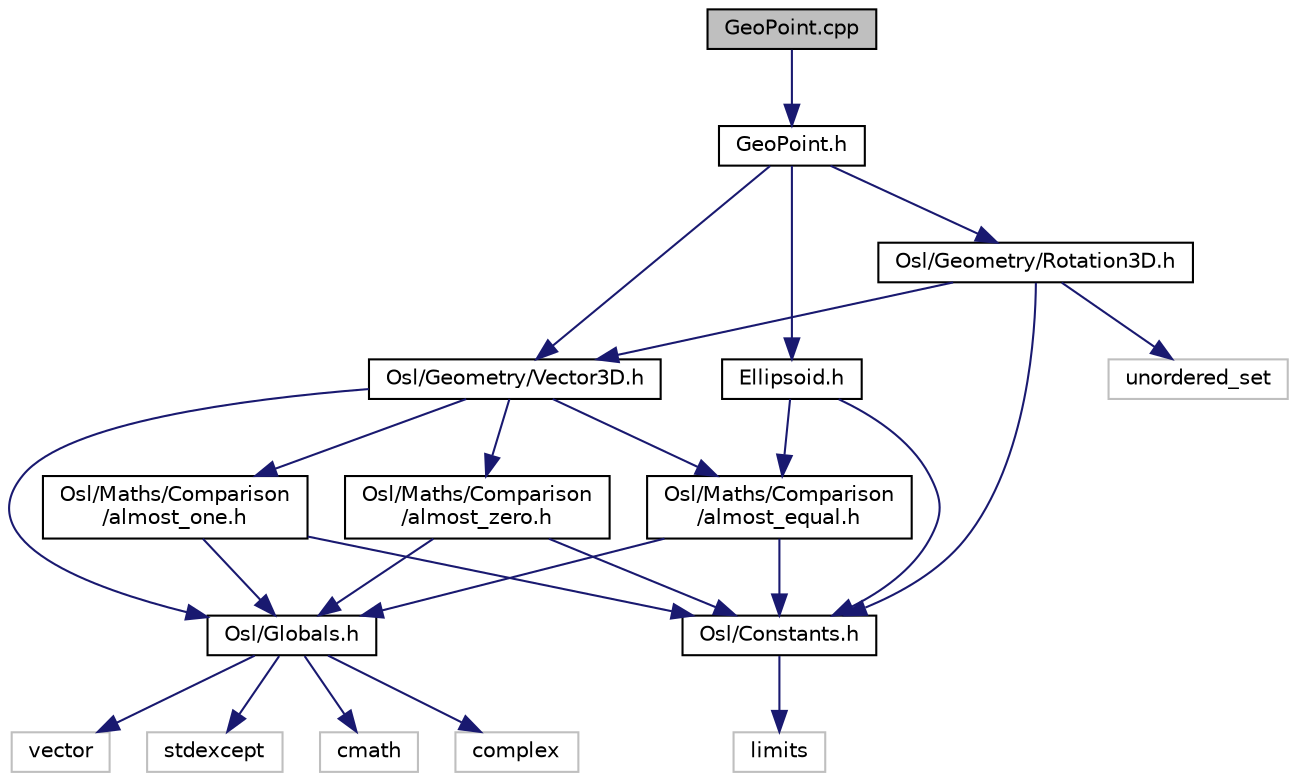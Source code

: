 digraph "GeoPoint.cpp"
{
 // LATEX_PDF_SIZE
  edge [fontname="Helvetica",fontsize="10",labelfontname="Helvetica",labelfontsize="10"];
  node [fontname="Helvetica",fontsize="10",shape=record];
  Node1 [label="GeoPoint.cpp",height=0.2,width=0.4,color="black", fillcolor="grey75", style="filled", fontcolor="black",tooltip="Source file of Osl::Geography::GeoPoint class."];
  Node1 -> Node2 [color="midnightblue",fontsize="10",style="solid"];
  Node2 [label="GeoPoint.h",height=0.2,width=0.4,color="black", fillcolor="white", style="filled",URL="$GeoPoint_8h.html",tooltip="Header file of Osl::Geography::GeoPoint class."];
  Node2 -> Node3 [color="midnightblue",fontsize="10",style="solid"];
  Node3 [label="Ellipsoid.h",height=0.2,width=0.4,color="black", fillcolor="white", style="filled",URL="$Ellipsoid_8h.html",tooltip="Header file of Osl::Geography::Ellipsoid class."];
  Node3 -> Node4 [color="midnightblue",fontsize="10",style="solid"];
  Node4 [label="Osl/Constants.h",height=0.2,width=0.4,color="black", fillcolor="white", style="filled",URL="$Constants_8h.html",tooltip="Header file for the Osl::Constants namespace."];
  Node4 -> Node5 [color="midnightblue",fontsize="10",style="solid"];
  Node5 [label="limits",height=0.2,width=0.4,color="grey75", fillcolor="white", style="filled",tooltip=" "];
  Node3 -> Node6 [color="midnightblue",fontsize="10",style="solid"];
  Node6 [label="Osl/Maths/Comparison\l/almost_equal.h",height=0.2,width=0.4,color="black", fillcolor="white", style="filled",URL="$almost__equal_8h.html",tooltip="Header file for the Osl::Maths::Comparison::almost_equal functions."];
  Node6 -> Node7 [color="midnightblue",fontsize="10",style="solid"];
  Node7 [label="Osl/Globals.h",height=0.2,width=0.4,color="black", fillcolor="white", style="filled",URL="$Globals_8h.html",tooltip="Header file for global typedefs definition."];
  Node7 -> Node8 [color="midnightblue",fontsize="10",style="solid"];
  Node8 [label="cmath",height=0.2,width=0.4,color="grey75", fillcolor="white", style="filled",tooltip=" "];
  Node7 -> Node9 [color="midnightblue",fontsize="10",style="solid"];
  Node9 [label="complex",height=0.2,width=0.4,color="grey75", fillcolor="white", style="filled",tooltip=" "];
  Node7 -> Node10 [color="midnightblue",fontsize="10",style="solid"];
  Node10 [label="vector",height=0.2,width=0.4,color="grey75", fillcolor="white", style="filled",tooltip=" "];
  Node7 -> Node11 [color="midnightblue",fontsize="10",style="solid"];
  Node11 [label="stdexcept",height=0.2,width=0.4,color="grey75", fillcolor="white", style="filled",tooltip=" "];
  Node6 -> Node4 [color="midnightblue",fontsize="10",style="solid"];
  Node2 -> Node12 [color="midnightblue",fontsize="10",style="solid"];
  Node12 [label="Osl/Geometry/Vector3D.h",height=0.2,width=0.4,color="black", fillcolor="white", style="filled",URL="$Vector3D_8h.html",tooltip="Header file of Osl::Geometry::Vector3D class."];
  Node12 -> Node7 [color="midnightblue",fontsize="10",style="solid"];
  Node12 -> Node6 [color="midnightblue",fontsize="10",style="solid"];
  Node12 -> Node13 [color="midnightblue",fontsize="10",style="solid"];
  Node13 [label="Osl/Maths/Comparison\l/almost_one.h",height=0.2,width=0.4,color="black", fillcolor="white", style="filled",URL="$almost__one_8h.html",tooltip="Header file for the Osl::Maths::Comparison::almost_one functions."];
  Node13 -> Node7 [color="midnightblue",fontsize="10",style="solid"];
  Node13 -> Node4 [color="midnightblue",fontsize="10",style="solid"];
  Node12 -> Node14 [color="midnightblue",fontsize="10",style="solid"];
  Node14 [label="Osl/Maths/Comparison\l/almost_zero.h",height=0.2,width=0.4,color="black", fillcolor="white", style="filled",URL="$almost__zero_8h.html",tooltip="Header file for the Osl::Maths::Comparison::almost_zero functions."];
  Node14 -> Node7 [color="midnightblue",fontsize="10",style="solid"];
  Node14 -> Node4 [color="midnightblue",fontsize="10",style="solid"];
  Node2 -> Node15 [color="midnightblue",fontsize="10",style="solid"];
  Node15 [label="Osl/Geometry/Rotation3D.h",height=0.2,width=0.4,color="black", fillcolor="white", style="filled",URL="$Rotation3D_8h.html",tooltip="Header file of Osl::Geometry::Rotation3D class."];
  Node15 -> Node16 [color="midnightblue",fontsize="10",style="solid"];
  Node16 [label="unordered_set",height=0.2,width=0.4,color="grey75", fillcolor="white", style="filled",tooltip=" "];
  Node15 -> Node4 [color="midnightblue",fontsize="10",style="solid"];
  Node15 -> Node12 [color="midnightblue",fontsize="10",style="solid"];
}
